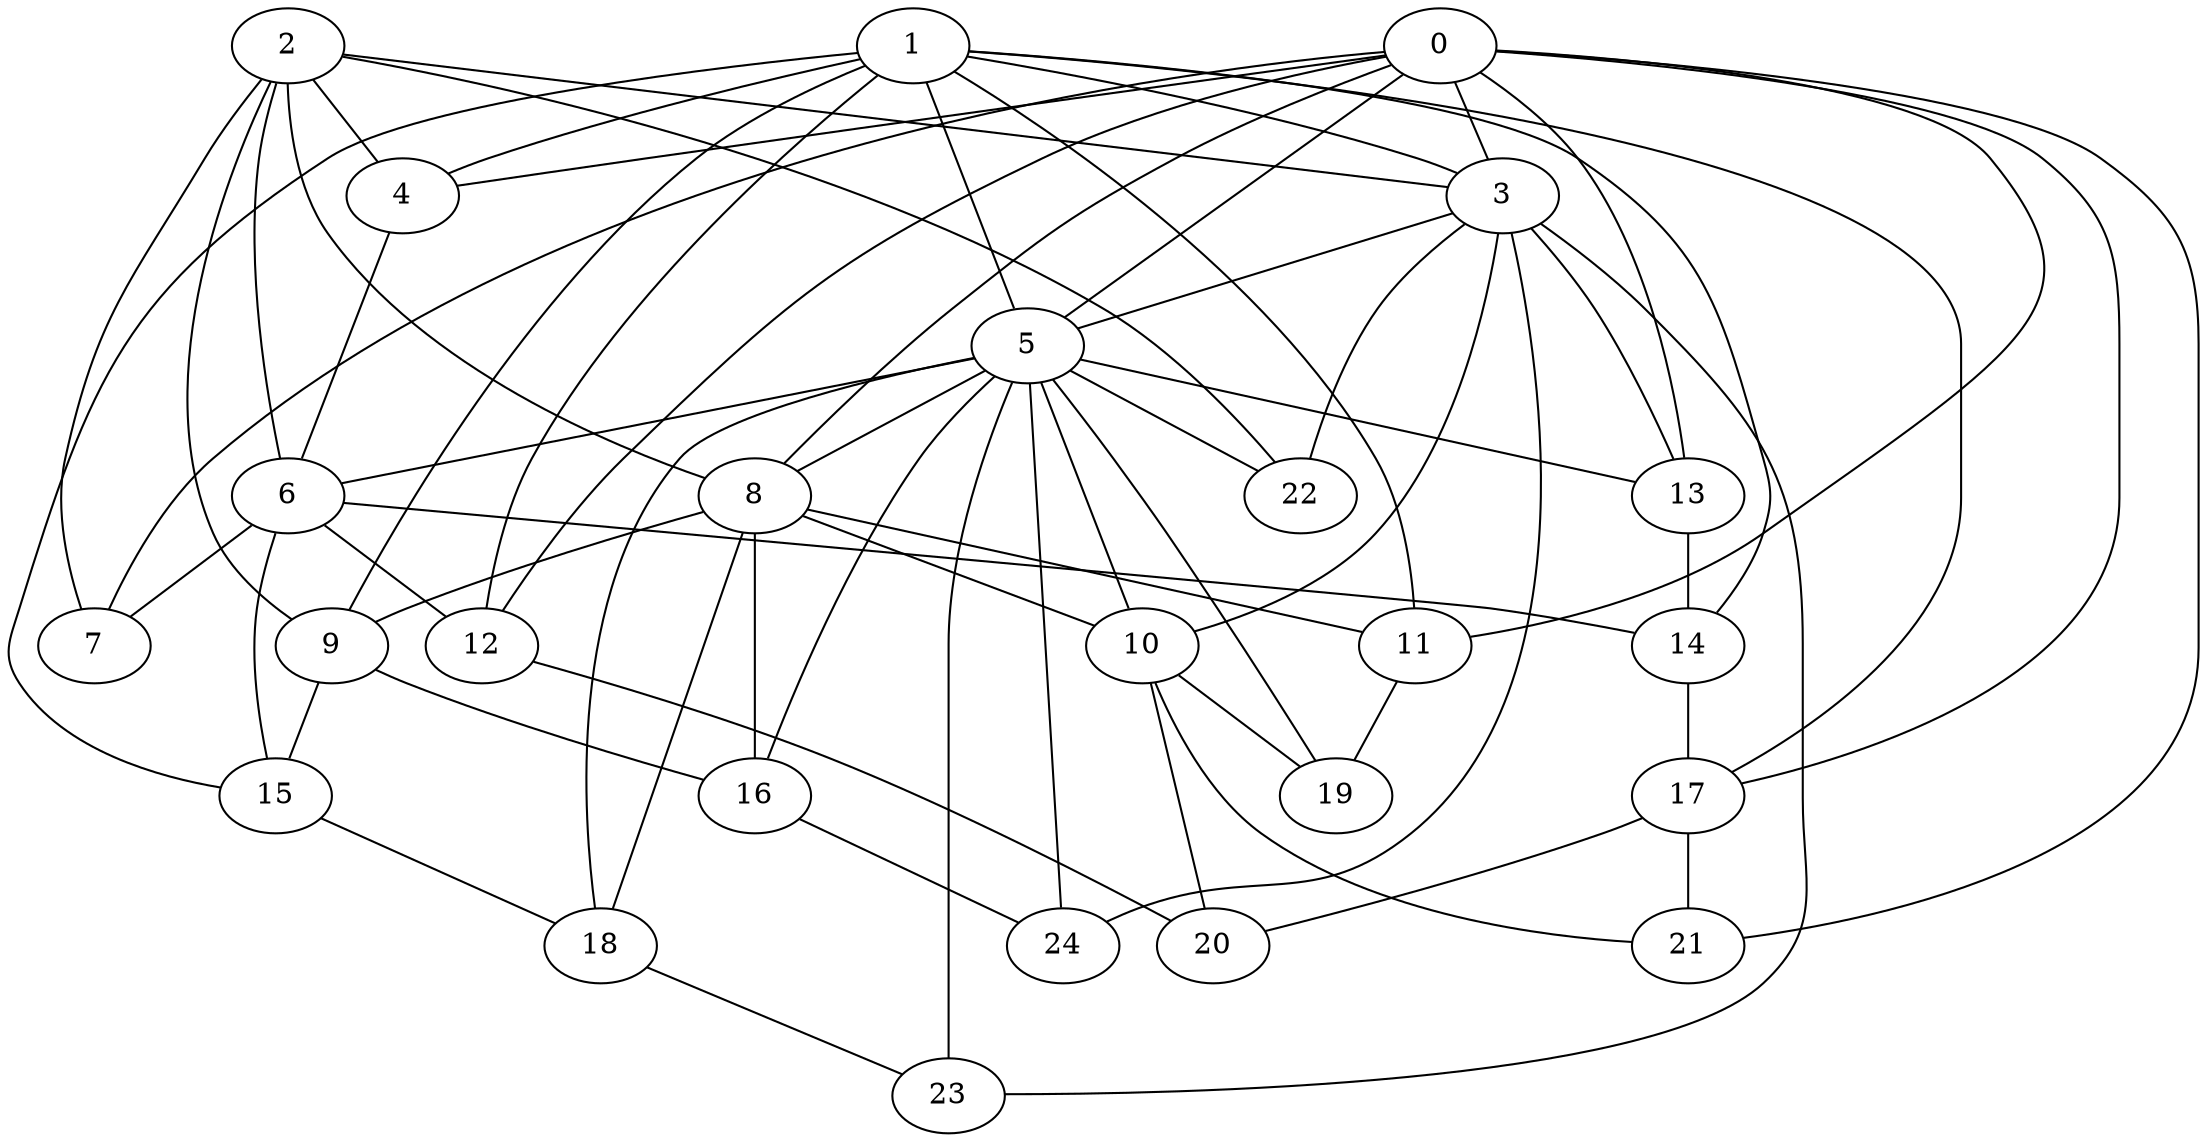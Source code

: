 strict graph "barabasi_albert_graph(25,3)" {
0;
1;
2;
3;
4;
5;
6;
7;
8;
9;
10;
11;
12;
13;
14;
15;
16;
17;
18;
19;
20;
21;
22;
23;
24;
0 -- 3  [is_available=True, prob="0.228286157879"];
0 -- 4  [is_available=True, prob="1.0"];
0 -- 5  [is_available=True, prob="0.946092854981"];
0 -- 7  [is_available=True, prob="0.0878736569092"];
0 -- 8  [is_available=True, prob="0.443284926379"];
0 -- 11  [is_available=True, prob="0.733976708453"];
0 -- 12  [is_available=True, prob="0.492676686626"];
0 -- 13  [is_available=True, prob="0.36849175965"];
0 -- 17  [is_available=True, prob="0.460759933659"];
0 -- 21  [is_available=True, prob="0.919551747117"];
1 -- 3  [is_available=True, prob="0.919264301867"];
1 -- 4  [is_available=True, prob="1.0"];
1 -- 5  [is_available=True, prob="0.709081888574"];
1 -- 9  [is_available=True, prob="0.480335483553"];
1 -- 11  [is_available=True, prob="0.478131258299"];
1 -- 12  [is_available=True, prob="1.0"];
1 -- 14  [is_available=True, prob="0.238267879251"];
1 -- 15  [is_available=True, prob="0.110218131771"];
1 -- 17  [is_available=True, prob="0.806981037384"];
2 -- 3  [is_available=True, prob="1.0"];
2 -- 4  [is_available=True, prob="0.0893839904248"];
2 -- 6  [is_available=True, prob="0.702059990451"];
2 -- 7  [is_available=True, prob="0.881642268632"];
2 -- 8  [is_available=True, prob="1.0"];
2 -- 9  [is_available=True, prob="0.706474679623"];
2 -- 22  [is_available=True, prob="0.432729756625"];
3 -- 5  [is_available=True, prob="0.435192152986"];
3 -- 10  [is_available=True, prob="0.616934906676"];
3 -- 13  [is_available=True, prob="0.968675392777"];
3 -- 22  [is_available=True, prob="1.0"];
3 -- 23  [is_available=True, prob="1.0"];
3 -- 24  [is_available=True, prob="0.24663405511"];
4 -- 6  [is_available=True, prob="0.18951495455"];
5 -- 6  [is_available=True, prob="0.914635924381"];
5 -- 8  [is_available=True, prob="0.482357113502"];
5 -- 10  [is_available=True, prob="1.0"];
5 -- 13  [is_available=True, prob="0.38038612005"];
5 -- 16  [is_available=True, prob="0.636428982627"];
5 -- 18  [is_available=True, prob="0.748217797385"];
5 -- 19  [is_available=True, prob="0.751516545563"];
5 -- 22  [is_available=True, prob="0.566948112455"];
5 -- 23  [is_available=True, prob="0.111607620706"];
5 -- 24  [is_available=True, prob="1.0"];
6 -- 7  [is_available=True, prob="0.480965971986"];
6 -- 12  [is_available=True, prob="0.16726451969"];
6 -- 14  [is_available=True, prob="0.456665936784"];
6 -- 15  [is_available=True, prob="0.238569323911"];
8 -- 9  [is_available=True, prob="1.0"];
8 -- 10  [is_available=True, prob="0.0598576979547"];
8 -- 11  [is_available=True, prob="0.858870694651"];
8 -- 16  [is_available=True, prob="0.441046377721"];
8 -- 18  [is_available=True, prob="0.784361497002"];
9 -- 16  [is_available=True, prob="0.389414663564"];
9 -- 15  [is_available=True, prob="1.0"];
10 -- 19  [is_available=True, prob="0.48279886958"];
10 -- 20  [is_available=True, prob="0.803991813655"];
10 -- 21  [is_available=True, prob="0.326767087491"];
11 -- 19  [is_available=True, prob="0.531738864378"];
12 -- 20  [is_available=True, prob="0.232002937461"];
13 -- 14  [is_available=True, prob="0.174843947942"];
14 -- 17  [is_available=True, prob="0.827830288667"];
15 -- 18  [is_available=True, prob="1.0"];
16 -- 24  [is_available=True, prob="0.88512203306"];
17 -- 20  [is_available=True, prob="0.925241344085"];
17 -- 21  [is_available=True, prob="0.642185407904"];
18 -- 23  [is_available=True, prob="1.0"];
}
